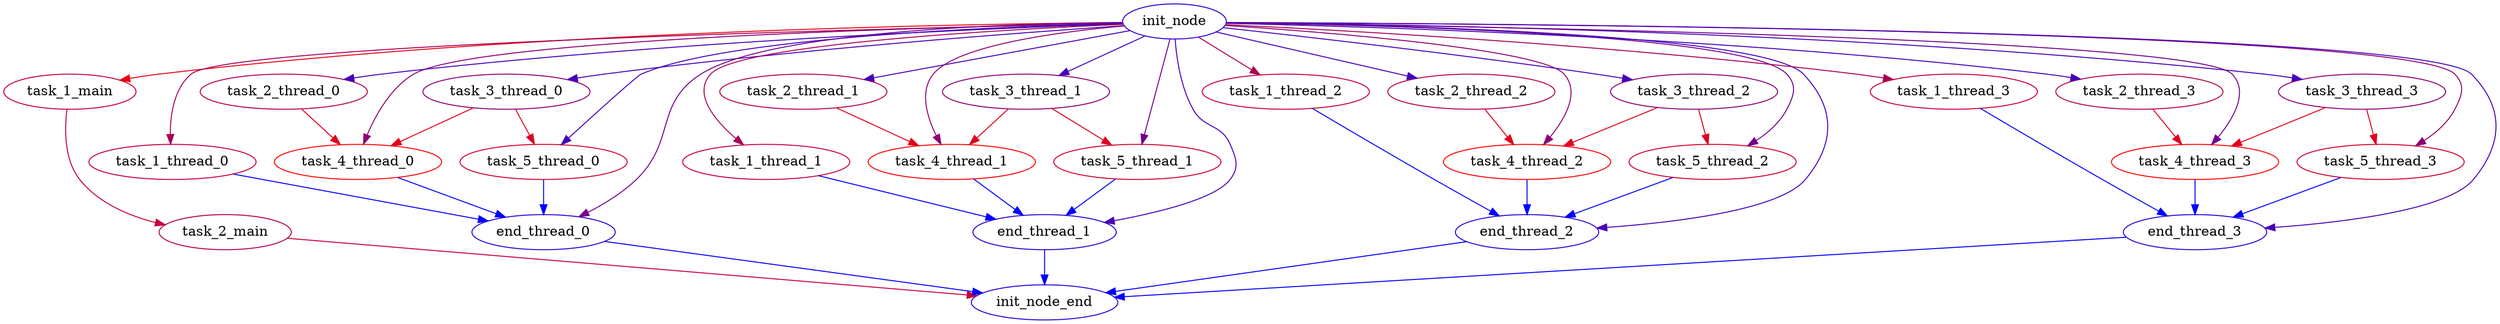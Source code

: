 digraph G {

init_node [size="0.6931471805599453",color="#2C00D3"];
task_1_main [size="3.091042453358316",color="#C70038"];
task_2_main [size="2.772588722239781",color="#B2004D"];
task_1_thread_0 [size="3.091042453358316",color="#C70038"];
task_2_thread_0 [size="2.772588722239781",color="#B2004D"];
task_3_thread_0 [size="2.1972245773362196",color="#8D0072"];
task_4_thread_0 [size="3.9512437185814275",color="#FF0000"];
task_5_thread_0 [size="3.2188758248682006",color="#CF0030"];
end_thread_0 [size="0.6931471805599453",color="#2C00D3"];
task_1_thread_1 [size="3.091042453358316",color="#C70038"];
task_2_thread_1 [size="2.772588722239781",color="#B2004D"];
task_3_thread_1 [size="2.1972245773362196",color="#8D0072"];
task_4_thread_1 [size="3.9512437185814275",color="#FF0000"];
task_5_thread_1 [size="3.2188758248682006",color="#CF0030"];
end_thread_1 [size="0.6931471805599453",color="#2C00D3"];
task_1_thread_2 [size="3.091042453358316",color="#C70038"];
task_2_thread_2 [size="2.772588722239781",color="#B2004D"];
task_3_thread_2 [size="2.1972245773362196",color="#8D0072"];
task_4_thread_2 [size="3.9512437185814275",color="#FF0000"];
task_5_thread_2 [size="3.2188758248682006",color="#CF0030"];
end_thread_2 [size="0.6931471805599453",color="#2C00D3"];
task_1_thread_3 [size="3.091042453358316",color="#C70038"];
task_2_thread_3 [size="2.772588722239781",color="#B2004D"];
task_3_thread_3 [size="2.1972245773362196",color="#8D0072"];
task_4_thread_3 [size="3.9512437185814275",color="#FF0000"];
task_5_thread_3 [size="3.2188758248682006",color="#CF0030"];
end_thread_3 [size="0.6931471805599453",color="#2C00D3"];
init_node_end [size="0.6931471805599453",color="#2C00D3"];
task_1_main -> task_2_main [size="3.044522437723423",color="#C4003B"];
task_1_thread_0 -> end_thread_0 [size="0.0",color="#0000FF"];
task_2_thread_0 -> task_4_thread_0 [size="3.5263605246161616",color="#E3001C"];
task_3_thread_0 -> task_4_thread_0 [size="3.5263605246161616",color="#E3001C"];
task_3_thread_0 -> task_5_thread_0 [size="3.4657359027997265",color="#DF0020"];
task_4_thread_0 -> end_thread_0 [size="0.0",color="#0000FF"];
task_5_thread_0 -> end_thread_0 [size="0.0",color="#0000FF"];
task_1_thread_1 -> end_thread_1 [size="0.0",color="#0000FF"];
task_2_thread_1 -> task_4_thread_1 [size="3.5263605246161616",color="#E3001C"];
task_3_thread_1 -> task_4_thread_1 [size="3.5263605246161616",color="#E3001C"];
task_3_thread_1 -> task_5_thread_1 [size="3.4657359027997265",color="#DF0020"];
task_4_thread_1 -> end_thread_1 [size="0.0",color="#0000FF"];
task_5_thread_1 -> end_thread_1 [size="0.0",color="#0000FF"];
task_1_thread_2 -> end_thread_2 [size="0.0",color="#0000FF"];
task_2_thread_2 -> task_4_thread_2 [size="3.5263605246161616",color="#E3001C"];
task_3_thread_2 -> task_4_thread_2 [size="3.5263605246161616",color="#E3001C"];
task_3_thread_2 -> task_5_thread_2 [size="3.4657359027997265",color="#DF0020"];
task_4_thread_2 -> end_thread_2 [size="0.0",color="#0000FF"];
task_5_thread_2 -> end_thread_2 [size="0.0",color="#0000FF"];
task_1_thread_3 -> end_thread_3 [size="0.0",color="#0000FF"];
task_2_thread_3 -> task_4_thread_3 [size="3.5263605246161616",color="#E3001C"];
task_3_thread_3 -> task_4_thread_3 [size="3.5263605246161616",color="#E3001C"];
task_3_thread_3 -> task_5_thread_3 [size="3.4657359027997265",color="#DF0020"];
task_4_thread_3 -> end_thread_3 [size="0.0",color="#0000FF"];
task_5_thread_3 -> end_thread_3 [size="0.0",color="#0000FF"];
init_node -> task_1_main [size="3.6635616461296463",color="#EC0013"];
init_node -> task_1_thread_0 [size="2.6390573296152584",color="#AA0055"];
init_node -> task_2_thread_0 [size="1.0986122886681098",color="#4600B9"];
init_node -> task_3_thread_0 [size="1.0986122886681098",color="#4600B9"];
init_node -> task_4_thread_0 [size="2.1972245773362196",color="#8D0072"];
init_node -> task_5_thread_0 [size="1.0986122886681098",color="#4600B9"];
init_node -> end_thread_0 [size="1.791759469228055",color="#73008C"];
init_node -> task_1_thread_1 [size="2.6390573296152584",color="#AA0055"];
init_node -> task_2_thread_1 [size="1.0986122886681098",color="#4600B9"];
init_node -> task_3_thread_1 [size="1.0986122886681098",color="#4600B9"];
init_node -> task_4_thread_1 [size="2.1972245773362196",color="#8D0072"];
init_node -> end_thread_1 [size="1.0986122886681098",color="#4600B9"];
init_node -> task_5_thread_1 [size="1.791759469228055",color="#73008C"];
init_node -> task_1_thread_2 [size="2.6390573296152584",color="#AA0055"];
init_node -> task_2_thread_2 [size="1.0986122886681098",color="#4600B9"];
init_node -> task_3_thread_2 [size="1.0986122886681098",color="#4600B9"];
init_node -> task_4_thread_2 [size="2.1972245773362196",color="#8D0072"];
init_node -> end_thread_2 [size="1.0986122886681098",color="#4600B9"];
init_node -> task_5_thread_2 [size="1.791759469228055",color="#73008C"];
init_node -> task_1_thread_3 [size="2.6390573296152584",color="#AA0055"];
init_node -> task_2_thread_3 [size="1.0986122886681098",color="#4600B9"];
init_node -> task_3_thread_3 [size="1.0986122886681098",color="#4600B9"];
init_node -> task_5_thread_3 [size="2.1972245773362196",color="#8D0072"];
init_node -> end_thread_3 [size="1.0986122886681098",color="#4600B9"];
init_node -> task_4_thread_3 [size="1.791759469228055",color="#73008C"];
task_2_main -> init_node_end [size="3.091042453358316",color="#C70038"];
end_thread_0 -> init_node_end [size="0.0",color="#0000FF"];
end_thread_1 -> init_node_end [size="0.0",color="#0000FF"];
end_thread_2 -> init_node_end [size="0.0",color="#0000FF"];
end_thread_3 -> init_node_end [size="0.0",color="#0000FF"];
}

